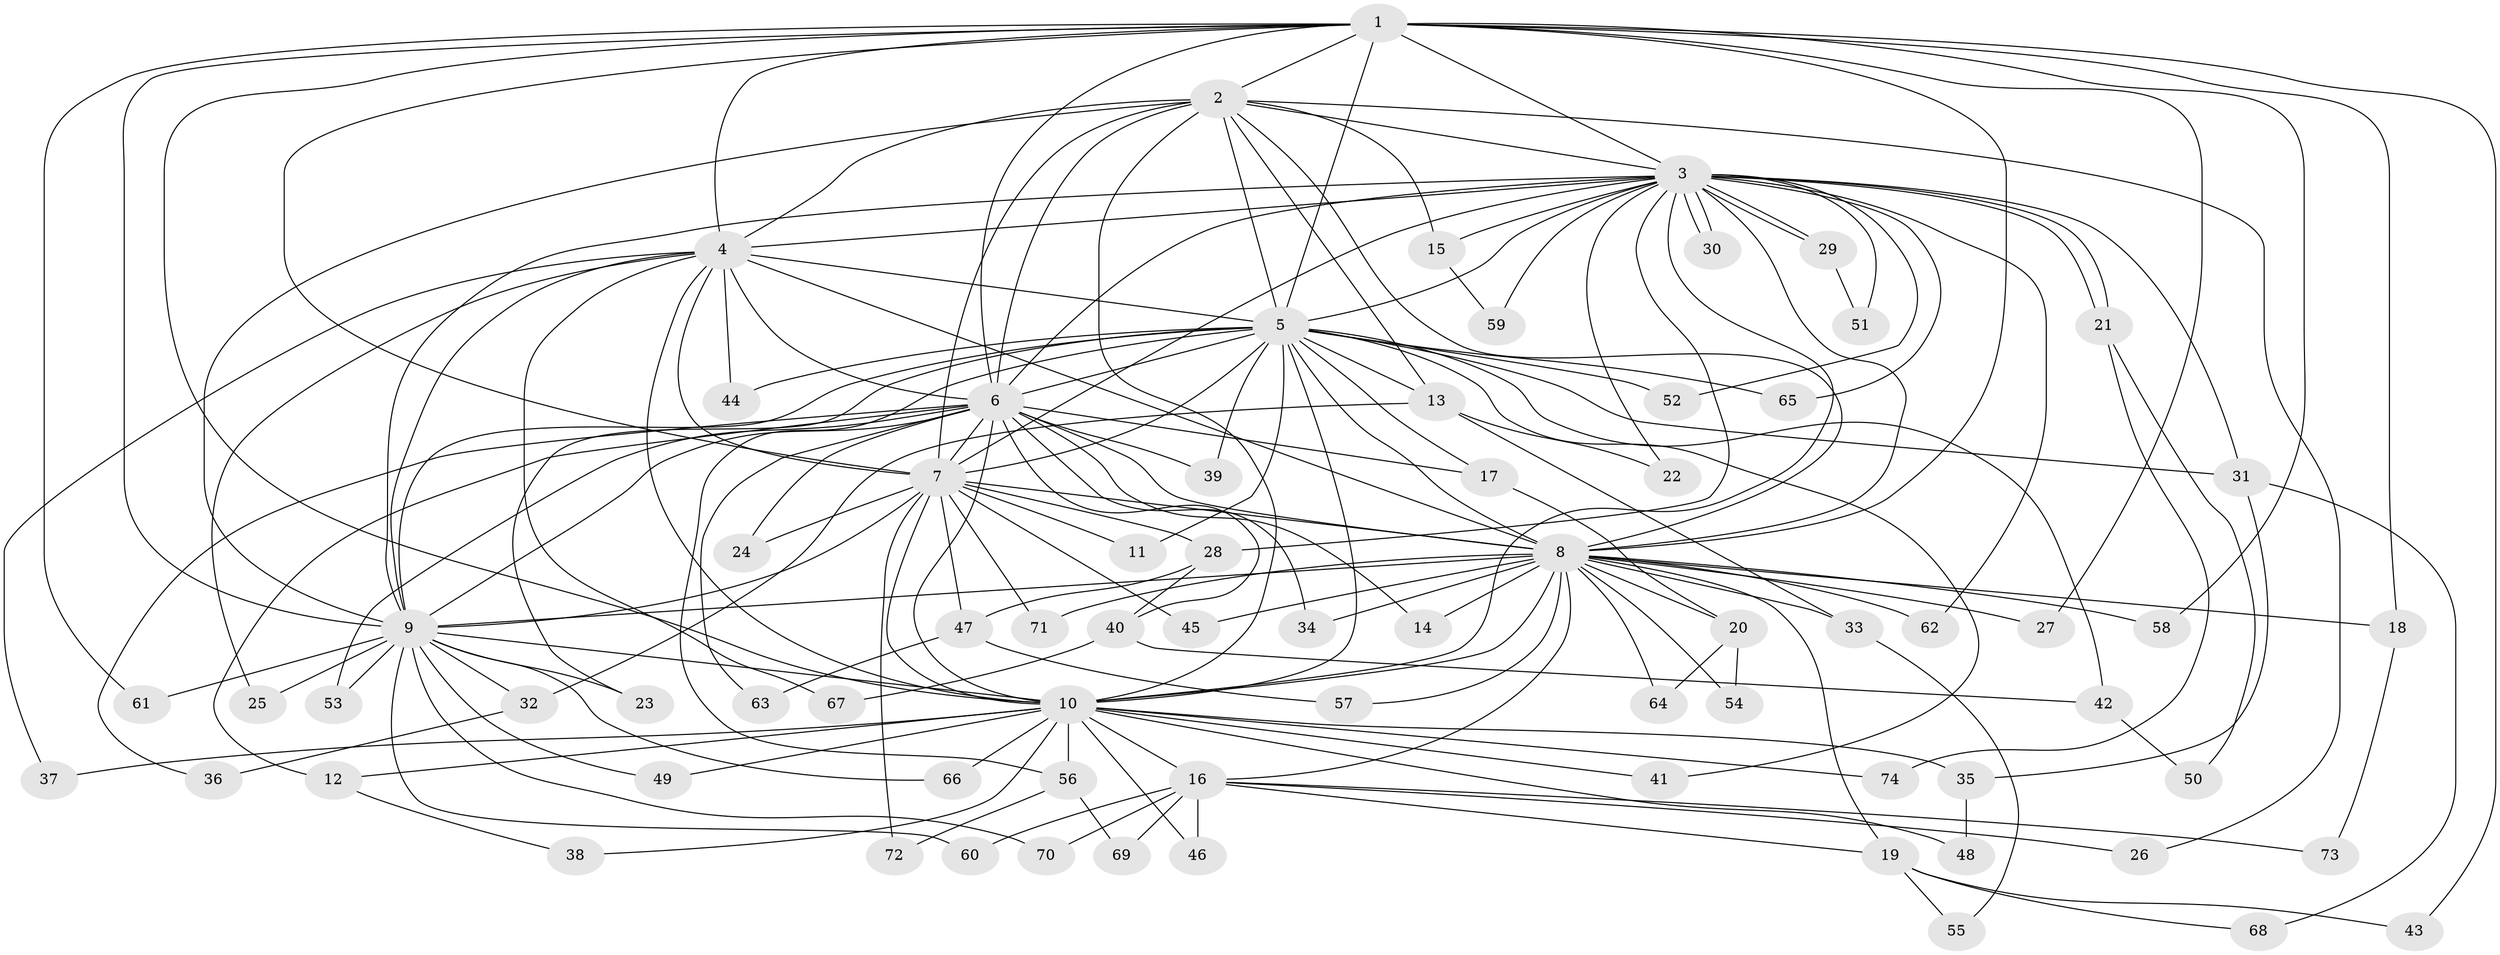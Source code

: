 // coarse degree distribution, {17: 0.01818181818181818, 11: 0.01818181818181818, 21: 0.01818181818181818, 19: 0.01818181818181818, 16: 0.03636363636363636, 14: 0.01818181818181818, 22: 0.01818181818181818, 15: 0.01818181818181818, 2: 0.6, 5: 0.01818181818181818, 8: 0.01818181818181818, 3: 0.09090909090909091, 4: 0.09090909090909091, 1: 0.01818181818181818}
// Generated by graph-tools (version 1.1) at 2025/23/03/03/25 07:23:44]
// undirected, 74 vertices, 173 edges
graph export_dot {
graph [start="1"]
  node [color=gray90,style=filled];
  1;
  2;
  3;
  4;
  5;
  6;
  7;
  8;
  9;
  10;
  11;
  12;
  13;
  14;
  15;
  16;
  17;
  18;
  19;
  20;
  21;
  22;
  23;
  24;
  25;
  26;
  27;
  28;
  29;
  30;
  31;
  32;
  33;
  34;
  35;
  36;
  37;
  38;
  39;
  40;
  41;
  42;
  43;
  44;
  45;
  46;
  47;
  48;
  49;
  50;
  51;
  52;
  53;
  54;
  55;
  56;
  57;
  58;
  59;
  60;
  61;
  62;
  63;
  64;
  65;
  66;
  67;
  68;
  69;
  70;
  71;
  72;
  73;
  74;
  1 -- 2;
  1 -- 3;
  1 -- 4;
  1 -- 5;
  1 -- 6;
  1 -- 7;
  1 -- 8;
  1 -- 9;
  1 -- 10;
  1 -- 18;
  1 -- 27;
  1 -- 43;
  1 -- 58;
  1 -- 61;
  2 -- 3;
  2 -- 4;
  2 -- 5;
  2 -- 6;
  2 -- 7;
  2 -- 8;
  2 -- 9;
  2 -- 10;
  2 -- 13;
  2 -- 15;
  2 -- 26;
  3 -- 4;
  3 -- 5;
  3 -- 6;
  3 -- 7;
  3 -- 8;
  3 -- 9;
  3 -- 10;
  3 -- 15;
  3 -- 21;
  3 -- 21;
  3 -- 22;
  3 -- 28;
  3 -- 29;
  3 -- 29;
  3 -- 30;
  3 -- 30;
  3 -- 31;
  3 -- 51;
  3 -- 52;
  3 -- 59;
  3 -- 62;
  3 -- 65;
  4 -- 5;
  4 -- 6;
  4 -- 7;
  4 -- 8;
  4 -- 9;
  4 -- 10;
  4 -- 25;
  4 -- 37;
  4 -- 44;
  4 -- 67;
  5 -- 6;
  5 -- 7;
  5 -- 8;
  5 -- 9;
  5 -- 10;
  5 -- 11;
  5 -- 13;
  5 -- 17;
  5 -- 23;
  5 -- 31;
  5 -- 39;
  5 -- 41;
  5 -- 42;
  5 -- 44;
  5 -- 52;
  5 -- 56;
  5 -- 65;
  6 -- 7;
  6 -- 8;
  6 -- 9;
  6 -- 10;
  6 -- 12;
  6 -- 14;
  6 -- 17;
  6 -- 24;
  6 -- 34;
  6 -- 36;
  6 -- 39;
  6 -- 40;
  6 -- 53;
  6 -- 63;
  7 -- 8;
  7 -- 9;
  7 -- 10;
  7 -- 11;
  7 -- 24;
  7 -- 28;
  7 -- 45;
  7 -- 47;
  7 -- 71;
  7 -- 72;
  8 -- 9;
  8 -- 10;
  8 -- 14;
  8 -- 16;
  8 -- 18;
  8 -- 19;
  8 -- 20;
  8 -- 27;
  8 -- 33;
  8 -- 34;
  8 -- 45;
  8 -- 54;
  8 -- 57;
  8 -- 58;
  8 -- 62;
  8 -- 64;
  8 -- 71;
  9 -- 10;
  9 -- 23;
  9 -- 25;
  9 -- 32;
  9 -- 49;
  9 -- 53;
  9 -- 60;
  9 -- 61;
  9 -- 66;
  9 -- 70;
  10 -- 12;
  10 -- 16;
  10 -- 35;
  10 -- 37;
  10 -- 38;
  10 -- 41;
  10 -- 46;
  10 -- 48;
  10 -- 49;
  10 -- 56;
  10 -- 66;
  10 -- 74;
  12 -- 38;
  13 -- 22;
  13 -- 32;
  13 -- 33;
  15 -- 59;
  16 -- 19;
  16 -- 26;
  16 -- 46;
  16 -- 60;
  16 -- 69;
  16 -- 70;
  16 -- 73;
  17 -- 20;
  18 -- 73;
  19 -- 43;
  19 -- 55;
  19 -- 68;
  20 -- 54;
  20 -- 64;
  21 -- 50;
  21 -- 74;
  28 -- 40;
  28 -- 47;
  29 -- 51;
  31 -- 35;
  31 -- 68;
  32 -- 36;
  33 -- 55;
  35 -- 48;
  40 -- 42;
  40 -- 67;
  42 -- 50;
  47 -- 57;
  47 -- 63;
  56 -- 69;
  56 -- 72;
}
